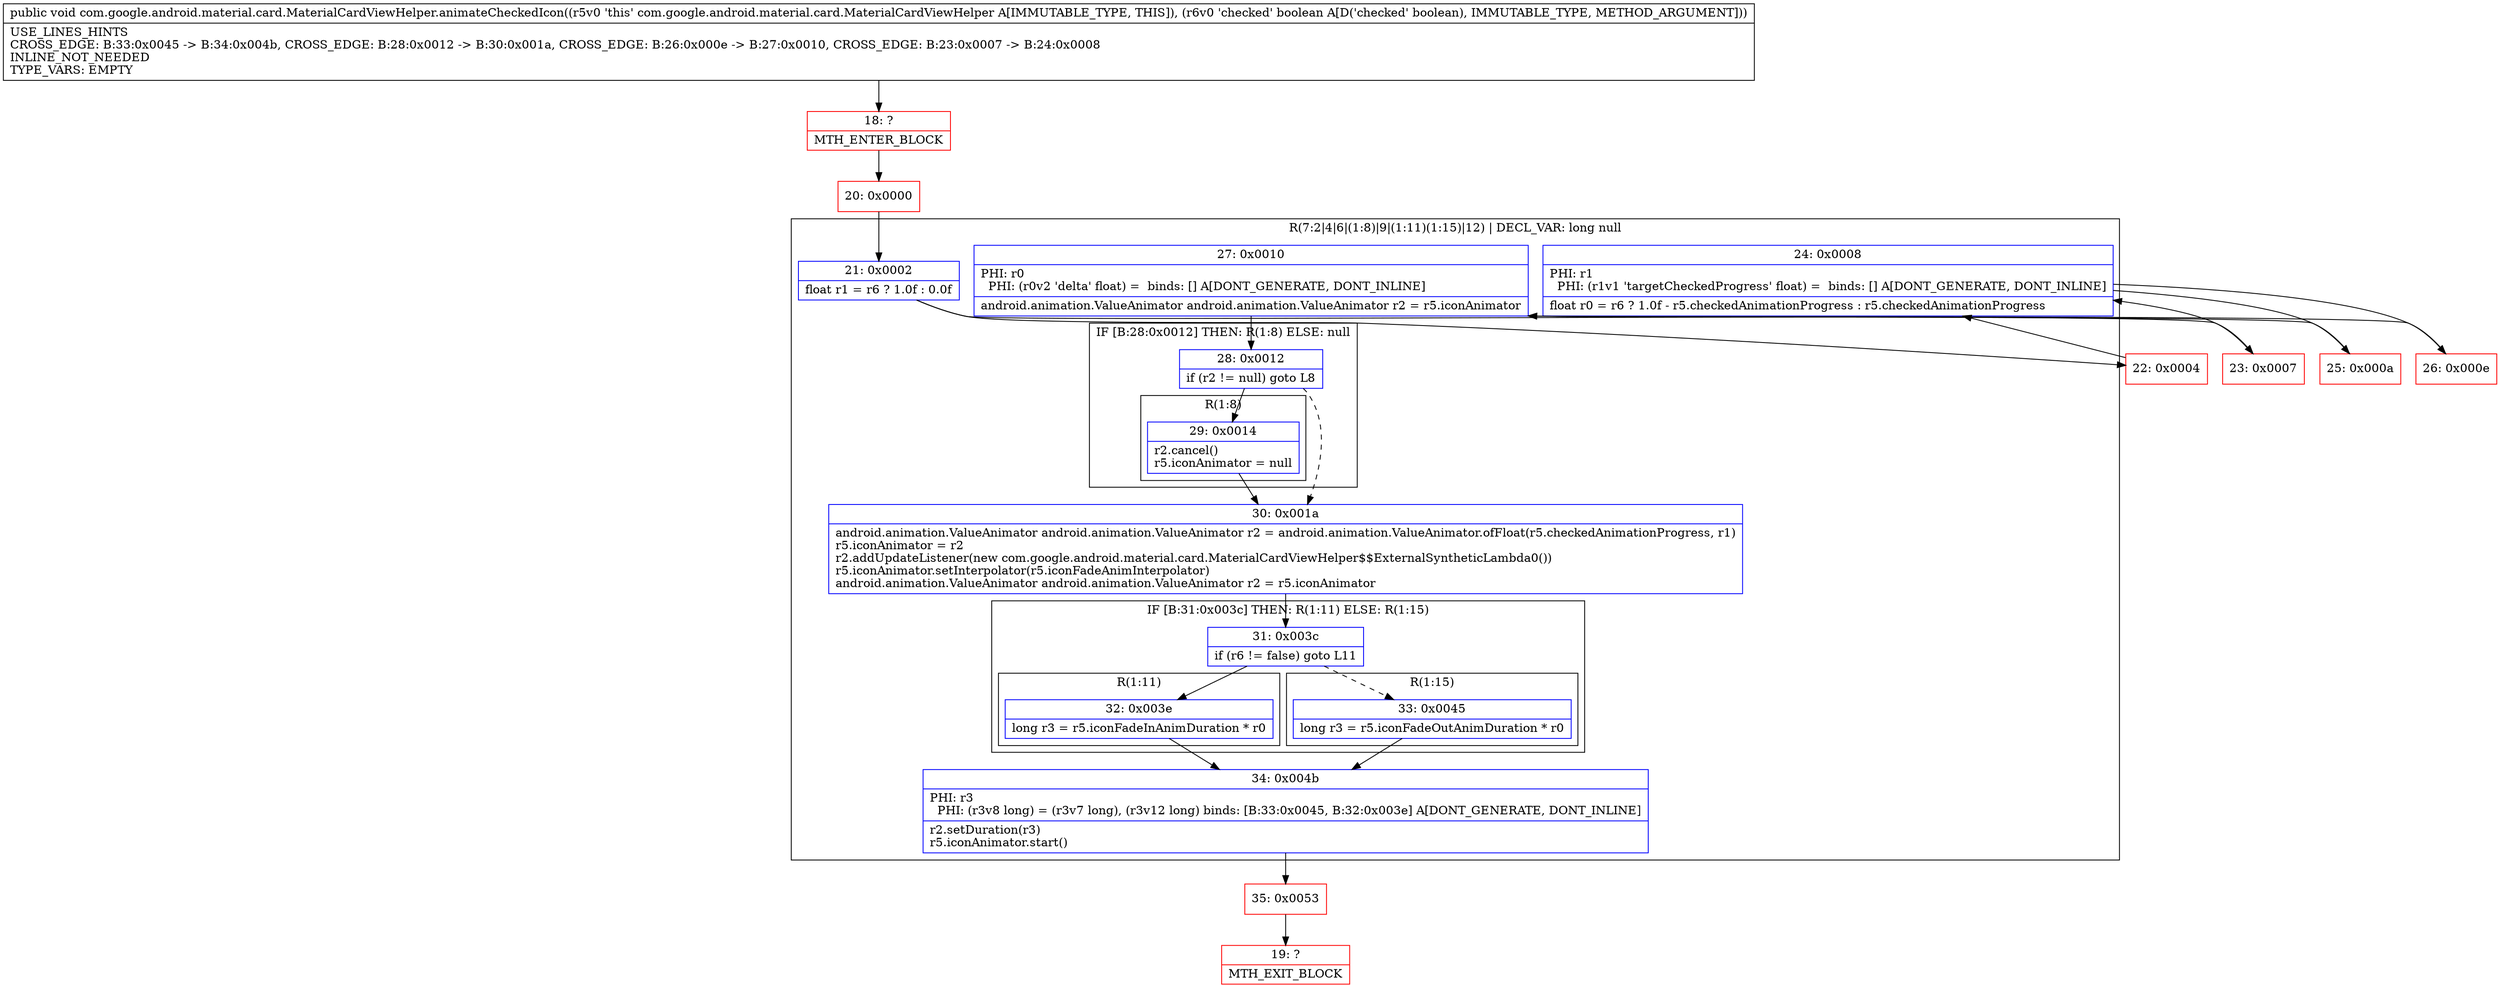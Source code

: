 digraph "CFG forcom.google.android.material.card.MaterialCardViewHelper.animateCheckedIcon(Z)V" {
subgraph cluster_Region_1476345516 {
label = "R(7:2|4|6|(1:8)|9|(1:11)(1:15)|12) | DECL_VAR: long null\l";
node [shape=record,color=blue];
Node_21 [shape=record,label="{21\:\ 0x0002|float r1 = r6 ? 1.0f : 0.0f\l}"];
Node_24 [shape=record,label="{24\:\ 0x0008|PHI: r1 \l  PHI: (r1v1 'targetCheckedProgress' float) =  binds: [] A[DONT_GENERATE, DONT_INLINE]\l|float r0 = r6 ? 1.0f \- r5.checkedAnimationProgress : r5.checkedAnimationProgress\l}"];
Node_27 [shape=record,label="{27\:\ 0x0010|PHI: r0 \l  PHI: (r0v2 'delta' float) =  binds: [] A[DONT_GENERATE, DONT_INLINE]\l|android.animation.ValueAnimator android.animation.ValueAnimator r2 = r5.iconAnimator\l}"];
subgraph cluster_IfRegion_890016802 {
label = "IF [B:28:0x0012] THEN: R(1:8) ELSE: null";
node [shape=record,color=blue];
Node_28 [shape=record,label="{28\:\ 0x0012|if (r2 != null) goto L8\l}"];
subgraph cluster_Region_464045681 {
label = "R(1:8)";
node [shape=record,color=blue];
Node_29 [shape=record,label="{29\:\ 0x0014|r2.cancel()\lr5.iconAnimator = null\l}"];
}
}
Node_30 [shape=record,label="{30\:\ 0x001a|android.animation.ValueAnimator android.animation.ValueAnimator r2 = android.animation.ValueAnimator.ofFloat(r5.checkedAnimationProgress, r1)\lr5.iconAnimator = r2\lr2.addUpdateListener(new com.google.android.material.card.MaterialCardViewHelper$$ExternalSyntheticLambda0())\lr5.iconAnimator.setInterpolator(r5.iconFadeAnimInterpolator)\landroid.animation.ValueAnimator android.animation.ValueAnimator r2 = r5.iconAnimator\l}"];
subgraph cluster_IfRegion_1831365905 {
label = "IF [B:31:0x003c] THEN: R(1:11) ELSE: R(1:15)";
node [shape=record,color=blue];
Node_31 [shape=record,label="{31\:\ 0x003c|if (r6 != false) goto L11\l}"];
subgraph cluster_Region_567709748 {
label = "R(1:11)";
node [shape=record,color=blue];
Node_32 [shape=record,label="{32\:\ 0x003e|long r3 = r5.iconFadeInAnimDuration * r0\l}"];
}
subgraph cluster_Region_1573404474 {
label = "R(1:15)";
node [shape=record,color=blue];
Node_33 [shape=record,label="{33\:\ 0x0045|long r3 = r5.iconFadeOutAnimDuration * r0\l}"];
}
}
Node_34 [shape=record,label="{34\:\ 0x004b|PHI: r3 \l  PHI: (r3v8 long) = (r3v7 long), (r3v12 long) binds: [B:33:0x0045, B:32:0x003e] A[DONT_GENERATE, DONT_INLINE]\l|r2.setDuration(r3)\lr5.iconAnimator.start()\l}"];
}
Node_18 [shape=record,color=red,label="{18\:\ ?|MTH_ENTER_BLOCK\l}"];
Node_20 [shape=record,color=red,label="{20\:\ 0x0000}"];
Node_22 [shape=record,color=red,label="{22\:\ 0x0004}"];
Node_25 [shape=record,color=red,label="{25\:\ 0x000a}"];
Node_35 [shape=record,color=red,label="{35\:\ 0x0053}"];
Node_19 [shape=record,color=red,label="{19\:\ ?|MTH_EXIT_BLOCK\l}"];
Node_26 [shape=record,color=red,label="{26\:\ 0x000e}"];
Node_23 [shape=record,color=red,label="{23\:\ 0x0007}"];
MethodNode[shape=record,label="{public void com.google.android.material.card.MaterialCardViewHelper.animateCheckedIcon((r5v0 'this' com.google.android.material.card.MaterialCardViewHelper A[IMMUTABLE_TYPE, THIS]), (r6v0 'checked' boolean A[D('checked' boolean), IMMUTABLE_TYPE, METHOD_ARGUMENT]))  | USE_LINES_HINTS\lCROSS_EDGE: B:33:0x0045 \-\> B:34:0x004b, CROSS_EDGE: B:28:0x0012 \-\> B:30:0x001a, CROSS_EDGE: B:26:0x000e \-\> B:27:0x0010, CROSS_EDGE: B:23:0x0007 \-\> B:24:0x0008\lINLINE_NOT_NEEDED\lTYPE_VARS: EMPTY\l}"];
MethodNode -> Node_18;Node_21 -> Node_22;
Node_21 -> Node_23;
Node_24 -> Node_25;
Node_24 -> Node_26;
Node_27 -> Node_28;
Node_28 -> Node_29;
Node_28 -> Node_30[style=dashed];
Node_29 -> Node_30;
Node_30 -> Node_31;
Node_31 -> Node_32;
Node_31 -> Node_33[style=dashed];
Node_32 -> Node_34;
Node_33 -> Node_34;
Node_34 -> Node_35;
Node_18 -> Node_20;
Node_20 -> Node_21;
Node_22 -> Node_24;
Node_25 -> Node_27;
Node_35 -> Node_19;
Node_26 -> Node_27;
Node_23 -> Node_24;
}

